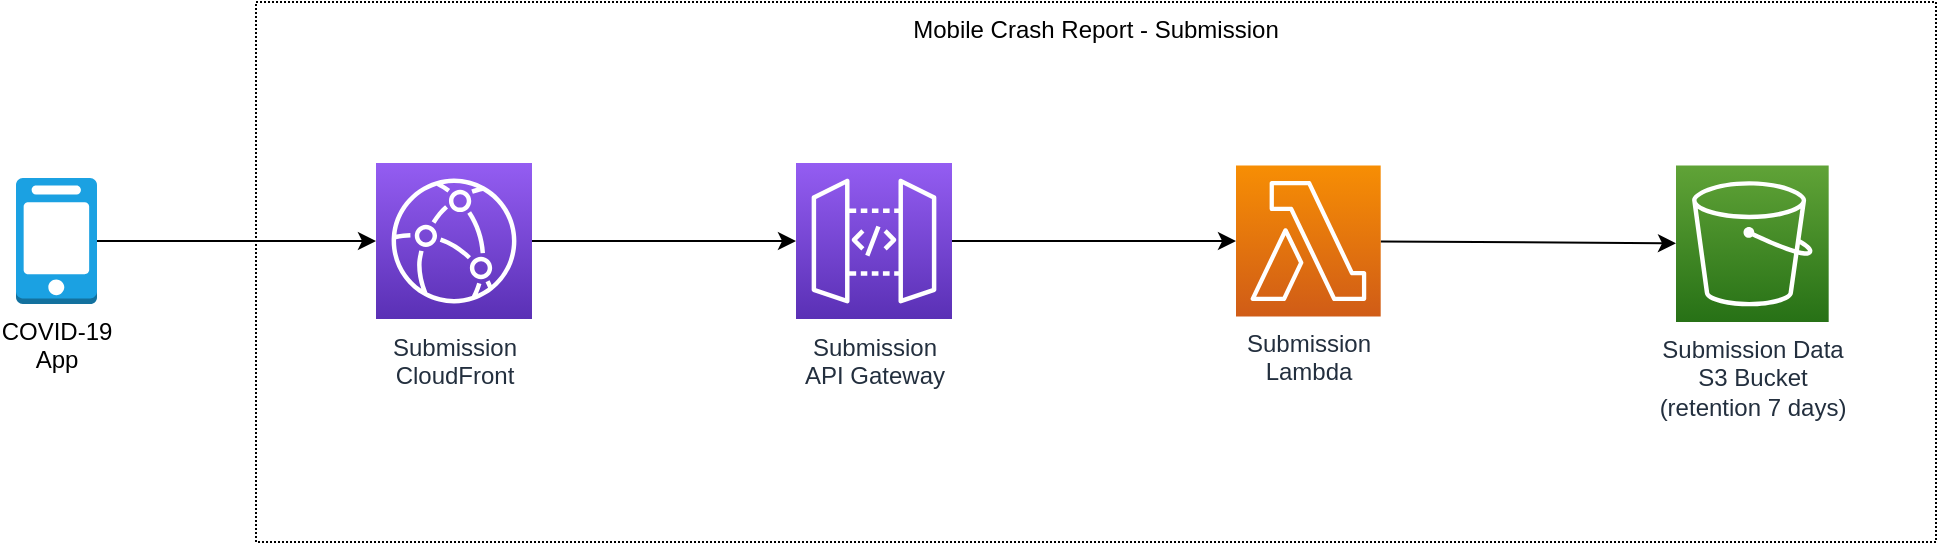 <mxfile version="14.6.13" type="device"><diagram id="--lnz_isV8TL09mVqMXZ" name="Page-1"><mxGraphModel dx="1106" dy="780" grid="1" gridSize="10" guides="1" tooltips="1" connect="1" arrows="1" fold="1" page="1" pageScale="1" pageWidth="1169" pageHeight="827" math="0" shadow="0"><root><mxCell id="0"/><mxCell id="1" parent="0"/><mxCell id="ZxM2eErtgn_IZIRadH3h-1" value="Mobile Crash Report - Submission" style="rounded=0;whiteSpace=wrap;html=1;strokeColor=#000000;fillColor=#ffffff;fontColor=#000000;verticalAlign=top;dashed=1;dashPattern=1 1;" parent="1" vertex="1"><mxGeometry x="160" y="220" width="840" height="270" as="geometry"/></mxCell><mxCell id="cVPPhOYdoDEhORh01JEb-11" style="rounded=0;orthogonalLoop=1;jettySize=auto;html=1;" parent="1" source="cVPPhOYdoDEhORh01JEb-13" target="cVPPhOYdoDEhORh01JEb-19" edge="1"><mxGeometry relative="1" as="geometry"><mxPoint x="842" y="305" as="targetPoint"/></mxGeometry></mxCell><mxCell id="cVPPhOYdoDEhORh01JEb-13" value="Submission &lt;br&gt;Lambda" style="points=[[0,0,0],[0.25,0,0],[0.5,0,0],[0.75,0,0],[1,0,0],[0,1,0],[0.25,1,0],[0.5,1,0],[0.75,1,0],[1,1,0],[0,0.25,0],[0,0.5,0],[0,0.75,0],[1,0.25,0],[1,0.5,0],[1,0.75,0]];outlineConnect=0;fontColor=#232F3E;gradientColor=#F78E04;gradientDirection=north;fillColor=#D05C17;strokeColor=#ffffff;dashed=0;verticalLabelPosition=bottom;verticalAlign=top;align=center;html=1;fontSize=12;fontStyle=0;aspect=fixed;shape=mxgraph.aws4.resourceIcon;resIcon=mxgraph.aws4.lambda;fontFamily=Helvetica;shadow=0;sketch=0;" parent="1" vertex="1"><mxGeometry x="650" y="301.75" width="72.35" height="75.5" as="geometry"/></mxCell><mxCell id="cVPPhOYdoDEhORh01JEb-14" style="edgeStyle=orthogonalEdgeStyle;rounded=0;orthogonalLoop=1;jettySize=auto;html=1;" parent="1" source="cVPPhOYdoDEhORh01JEb-15" target="cVPPhOYdoDEhORh01JEb-13" edge="1"><mxGeometry relative="1" as="geometry"/></mxCell><mxCell id="cVPPhOYdoDEhORh01JEb-15" value="Submission&lt;br&gt;API Gateway" style="outlineConnect=0;fontColor=#232F3E;gradientColor=#945DF2;gradientDirection=north;fillColor=#5A30B5;strokeColor=#ffffff;dashed=0;verticalLabelPosition=bottom;verticalAlign=top;align=center;html=1;fontSize=12;fontStyle=0;aspect=fixed;shape=mxgraph.aws4.resourceIcon;resIcon=mxgraph.aws4.api_gateway;" parent="1" vertex="1"><mxGeometry x="430" y="300.5" width="78" height="78" as="geometry"/></mxCell><mxCell id="cVPPhOYdoDEhORh01JEb-17" style="edgeStyle=orthogonalEdgeStyle;rounded=0;orthogonalLoop=1;jettySize=auto;html=1;" parent="1" source="cVPPhOYdoDEhORh01JEb-18" target="cVPPhOYdoDEhORh01JEb-15" edge="1"><mxGeometry relative="1" as="geometry"/></mxCell><mxCell id="cVPPhOYdoDEhORh01JEb-18" value="Submission &lt;br&gt;CloudFront&lt;br&gt;" style="outlineConnect=0;fontColor=#232F3E;gradientColor=#945DF2;gradientDirection=north;fillColor=#5A30B5;strokeColor=#ffffff;dashed=0;verticalLabelPosition=bottom;verticalAlign=top;align=center;html=1;fontSize=12;fontStyle=0;aspect=fixed;shape=mxgraph.aws4.resourceIcon;resIcon=mxgraph.aws4.cloudfront;" parent="1" vertex="1"><mxGeometry x="220" y="300.5" width="78" height="78" as="geometry"/></mxCell><mxCell id="cVPPhOYdoDEhORh01JEb-19" value="Submission Data&lt;br&gt;S3 Bucket&lt;br&gt;(retention 7 days)" style="points=[[0,0,0],[0.25,0,0],[0.5,0,0],[0.75,0,0],[1,0,0],[0,1,0],[0.25,1,0],[0.5,1,0],[0.75,1,0],[1,1,0],[0,0.25,0],[0,0.5,0],[0,0.75,0],[1,0.25,0],[1,0.5,0],[1,0.75,0]];outlineConnect=0;fontColor=#232F3E;gradientColor=#60A337;gradientDirection=north;fillColor=#277116;strokeColor=#ffffff;dashed=0;verticalLabelPosition=bottom;verticalAlign=top;align=center;html=1;fontSize=12;fontStyle=0;aspect=fixed;shape=mxgraph.aws4.resourceIcon;resIcon=mxgraph.aws4.s3;fontFamily=Helvetica;shadow=0;sketch=0;" parent="1" vertex="1"><mxGeometry x="870" y="301.75" width="76.34" height="78.25" as="geometry"/></mxCell><mxCell id="cVPPhOYdoDEhORh01JEb-21" style="edgeStyle=orthogonalEdgeStyle;rounded=0;orthogonalLoop=1;jettySize=auto;html=1;" parent="1" source="cVPPhOYdoDEhORh01JEb-20" target="cVPPhOYdoDEhORh01JEb-18" edge="1"><mxGeometry relative="1" as="geometry"/></mxCell><mxCell id="cVPPhOYdoDEhORh01JEb-20" value="COVID-19&lt;br&gt;App" style="outlineConnect=0;dashed=0;verticalLabelPosition=bottom;verticalAlign=top;align=center;html=1;shape=mxgraph.aws3.mobile_client;fillColor=#1ba1e2;strokeColor=#006EAF;" parent="1" vertex="1"><mxGeometry x="40" y="308" width="40.5" height="63" as="geometry"/></mxCell></root></mxGraphModel></diagram></mxfile>